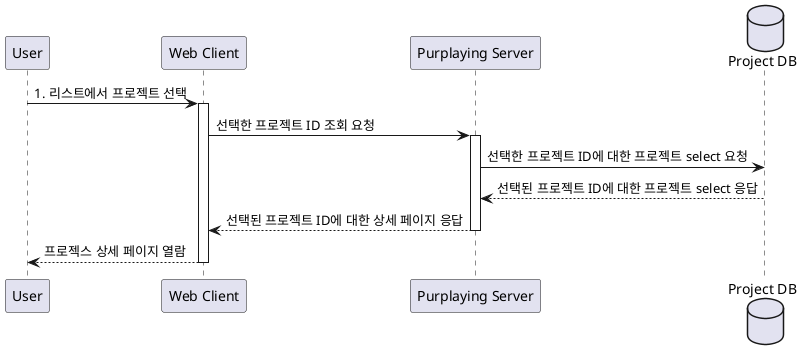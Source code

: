 @startuml
participant User as U
participant "Web Client" as C
participant "Purplaying Server" as S
Database "Project DB" as PD


U -> C: 1. 리스트에서 프로젝트 선택

    activate C
    C -> S: 선택한 프로젝트 ID 조회 요청

        activate S
        S -> PD: 선택한 프로젝트 ID에 대한 프로젝트 select 요청
        PD --> S: 선택된 프로젝트 ID에 대한 프로젝트 select 응답
        S --> C: 선택된 프로젝트 ID에 대한 상세 페이지 응답
        deactivate S

    C --> U: 프로젝스 상세 페이지 열람
    deactivate C


@enduml